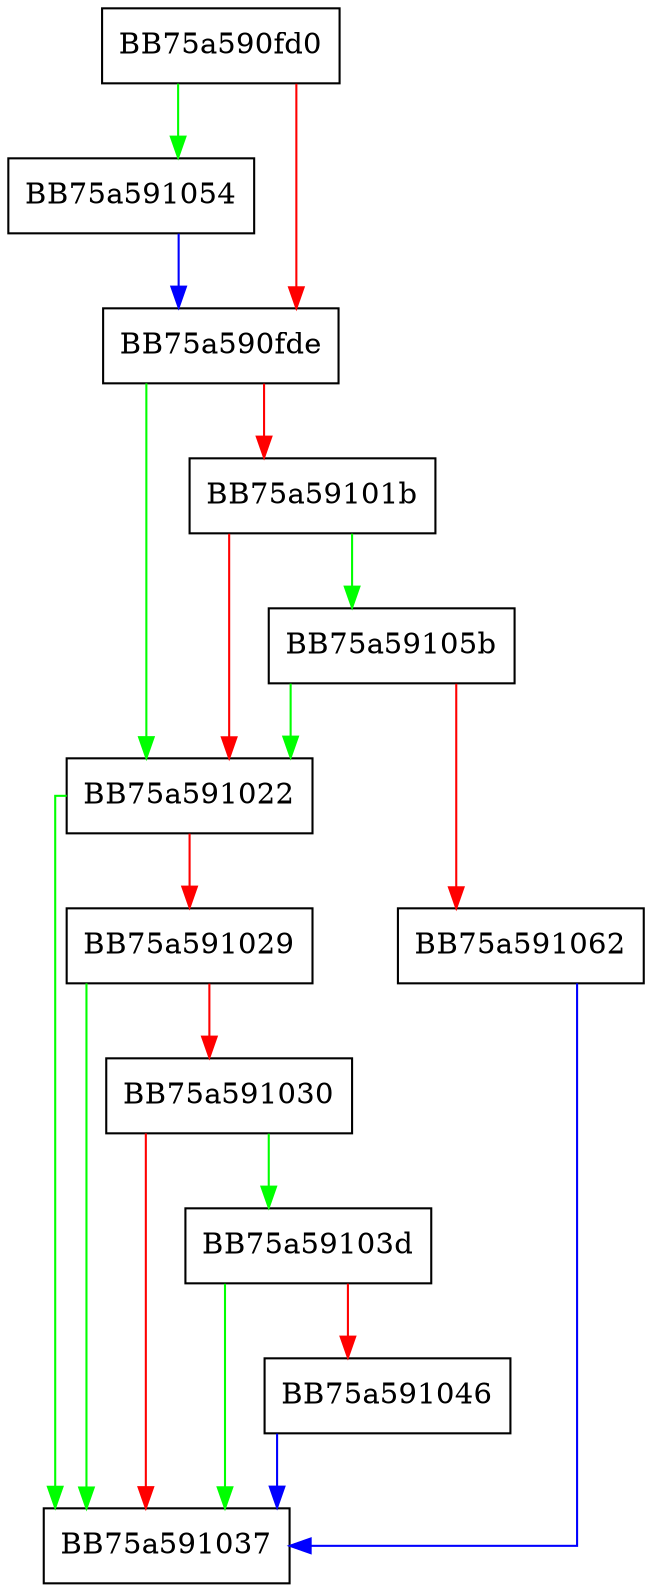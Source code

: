 digraph PreClose {
  node [shape="box"];
  graph [splines=ortho];
  BB75a590fd0 -> BB75a591054 [color="green"];
  BB75a590fd0 -> BB75a590fde [color="red"];
  BB75a590fde -> BB75a591022 [color="green"];
  BB75a590fde -> BB75a59101b [color="red"];
  BB75a59101b -> BB75a59105b [color="green"];
  BB75a59101b -> BB75a591022 [color="red"];
  BB75a591022 -> BB75a591037 [color="green"];
  BB75a591022 -> BB75a591029 [color="red"];
  BB75a591029 -> BB75a591037 [color="green"];
  BB75a591029 -> BB75a591030 [color="red"];
  BB75a591030 -> BB75a59103d [color="green"];
  BB75a591030 -> BB75a591037 [color="red"];
  BB75a59103d -> BB75a591037 [color="green"];
  BB75a59103d -> BB75a591046 [color="red"];
  BB75a591046 -> BB75a591037 [color="blue"];
  BB75a591054 -> BB75a590fde [color="blue"];
  BB75a59105b -> BB75a591022 [color="green"];
  BB75a59105b -> BB75a591062 [color="red"];
  BB75a591062 -> BB75a591037 [color="blue"];
}